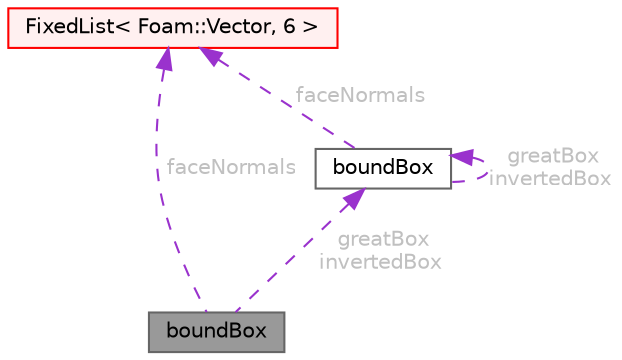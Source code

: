 digraph "boundBox"
{
 // LATEX_PDF_SIZE
  bgcolor="transparent";
  edge [fontname=Helvetica,fontsize=10,labelfontname=Helvetica,labelfontsize=10];
  node [fontname=Helvetica,fontsize=10,shape=box,height=0.2,width=0.4];
  Node1 [id="Node000001",label="boundBox",height=0.2,width=0.4,color="gray40", fillcolor="grey60", style="filled", fontcolor="black",tooltip="A bounding box defined in terms of min/max extrema points."];
  Node2 -> Node1 [id="edge1_Node000001_Node000002",dir="back",color="darkorchid3",style="dashed",tooltip=" ",label=" greatBox\ninvertedBox",fontcolor="grey" ];
  Node2 [id="Node000002",label="boundBox",height=0.2,width=0.4,color="gray40", fillcolor="white", style="filled",URL="$classFoam_1_1boundBox.html",tooltip="A bounding box defined in terms of min/max extrema points."];
  Node2 -> Node2 [id="edge2_Node000002_Node000002",dir="back",color="darkorchid3",style="dashed",tooltip=" ",label=" greatBox\ninvertedBox",fontcolor="grey" ];
  Node3 -> Node2 [id="edge3_Node000002_Node000003",dir="back",color="darkorchid3",style="dashed",tooltip=" ",label=" faceNormals",fontcolor="grey" ];
  Node3 [id="Node000003",label="FixedList\< Foam::Vector, 6 \>",height=0.2,width=0.4,color="red", fillcolor="#FFF0F0", style="filled",URL="$classFoam_1_1FixedList.html",tooltip=" "];
  Node3 -> Node1 [id="edge4_Node000001_Node000003",dir="back",color="darkorchid3",style="dashed",tooltip=" ",label=" faceNormals",fontcolor="grey" ];
}
